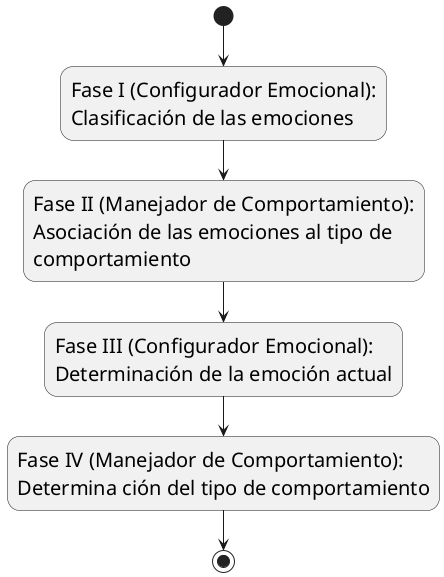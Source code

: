 @startuml

skinparam defaultFontSize 20

(*) --> "Fase I (Configurador Emocional):
Clasificación de las emociones" as fase1

fase1 --> "Fase II (Manejador de Comportamiento):
Asociación de las emociones al tipo de
comportamiento" as fase2

fase2 --> "Fase III (Configurador Emocional):
Determinación de la emoción actual" as fase3

fase3 --> "Fase IV (Manejador de Comportamiento):
Determina ción del tipo de comportamiento" as fase4

fase4 --> (*)

@enduml
